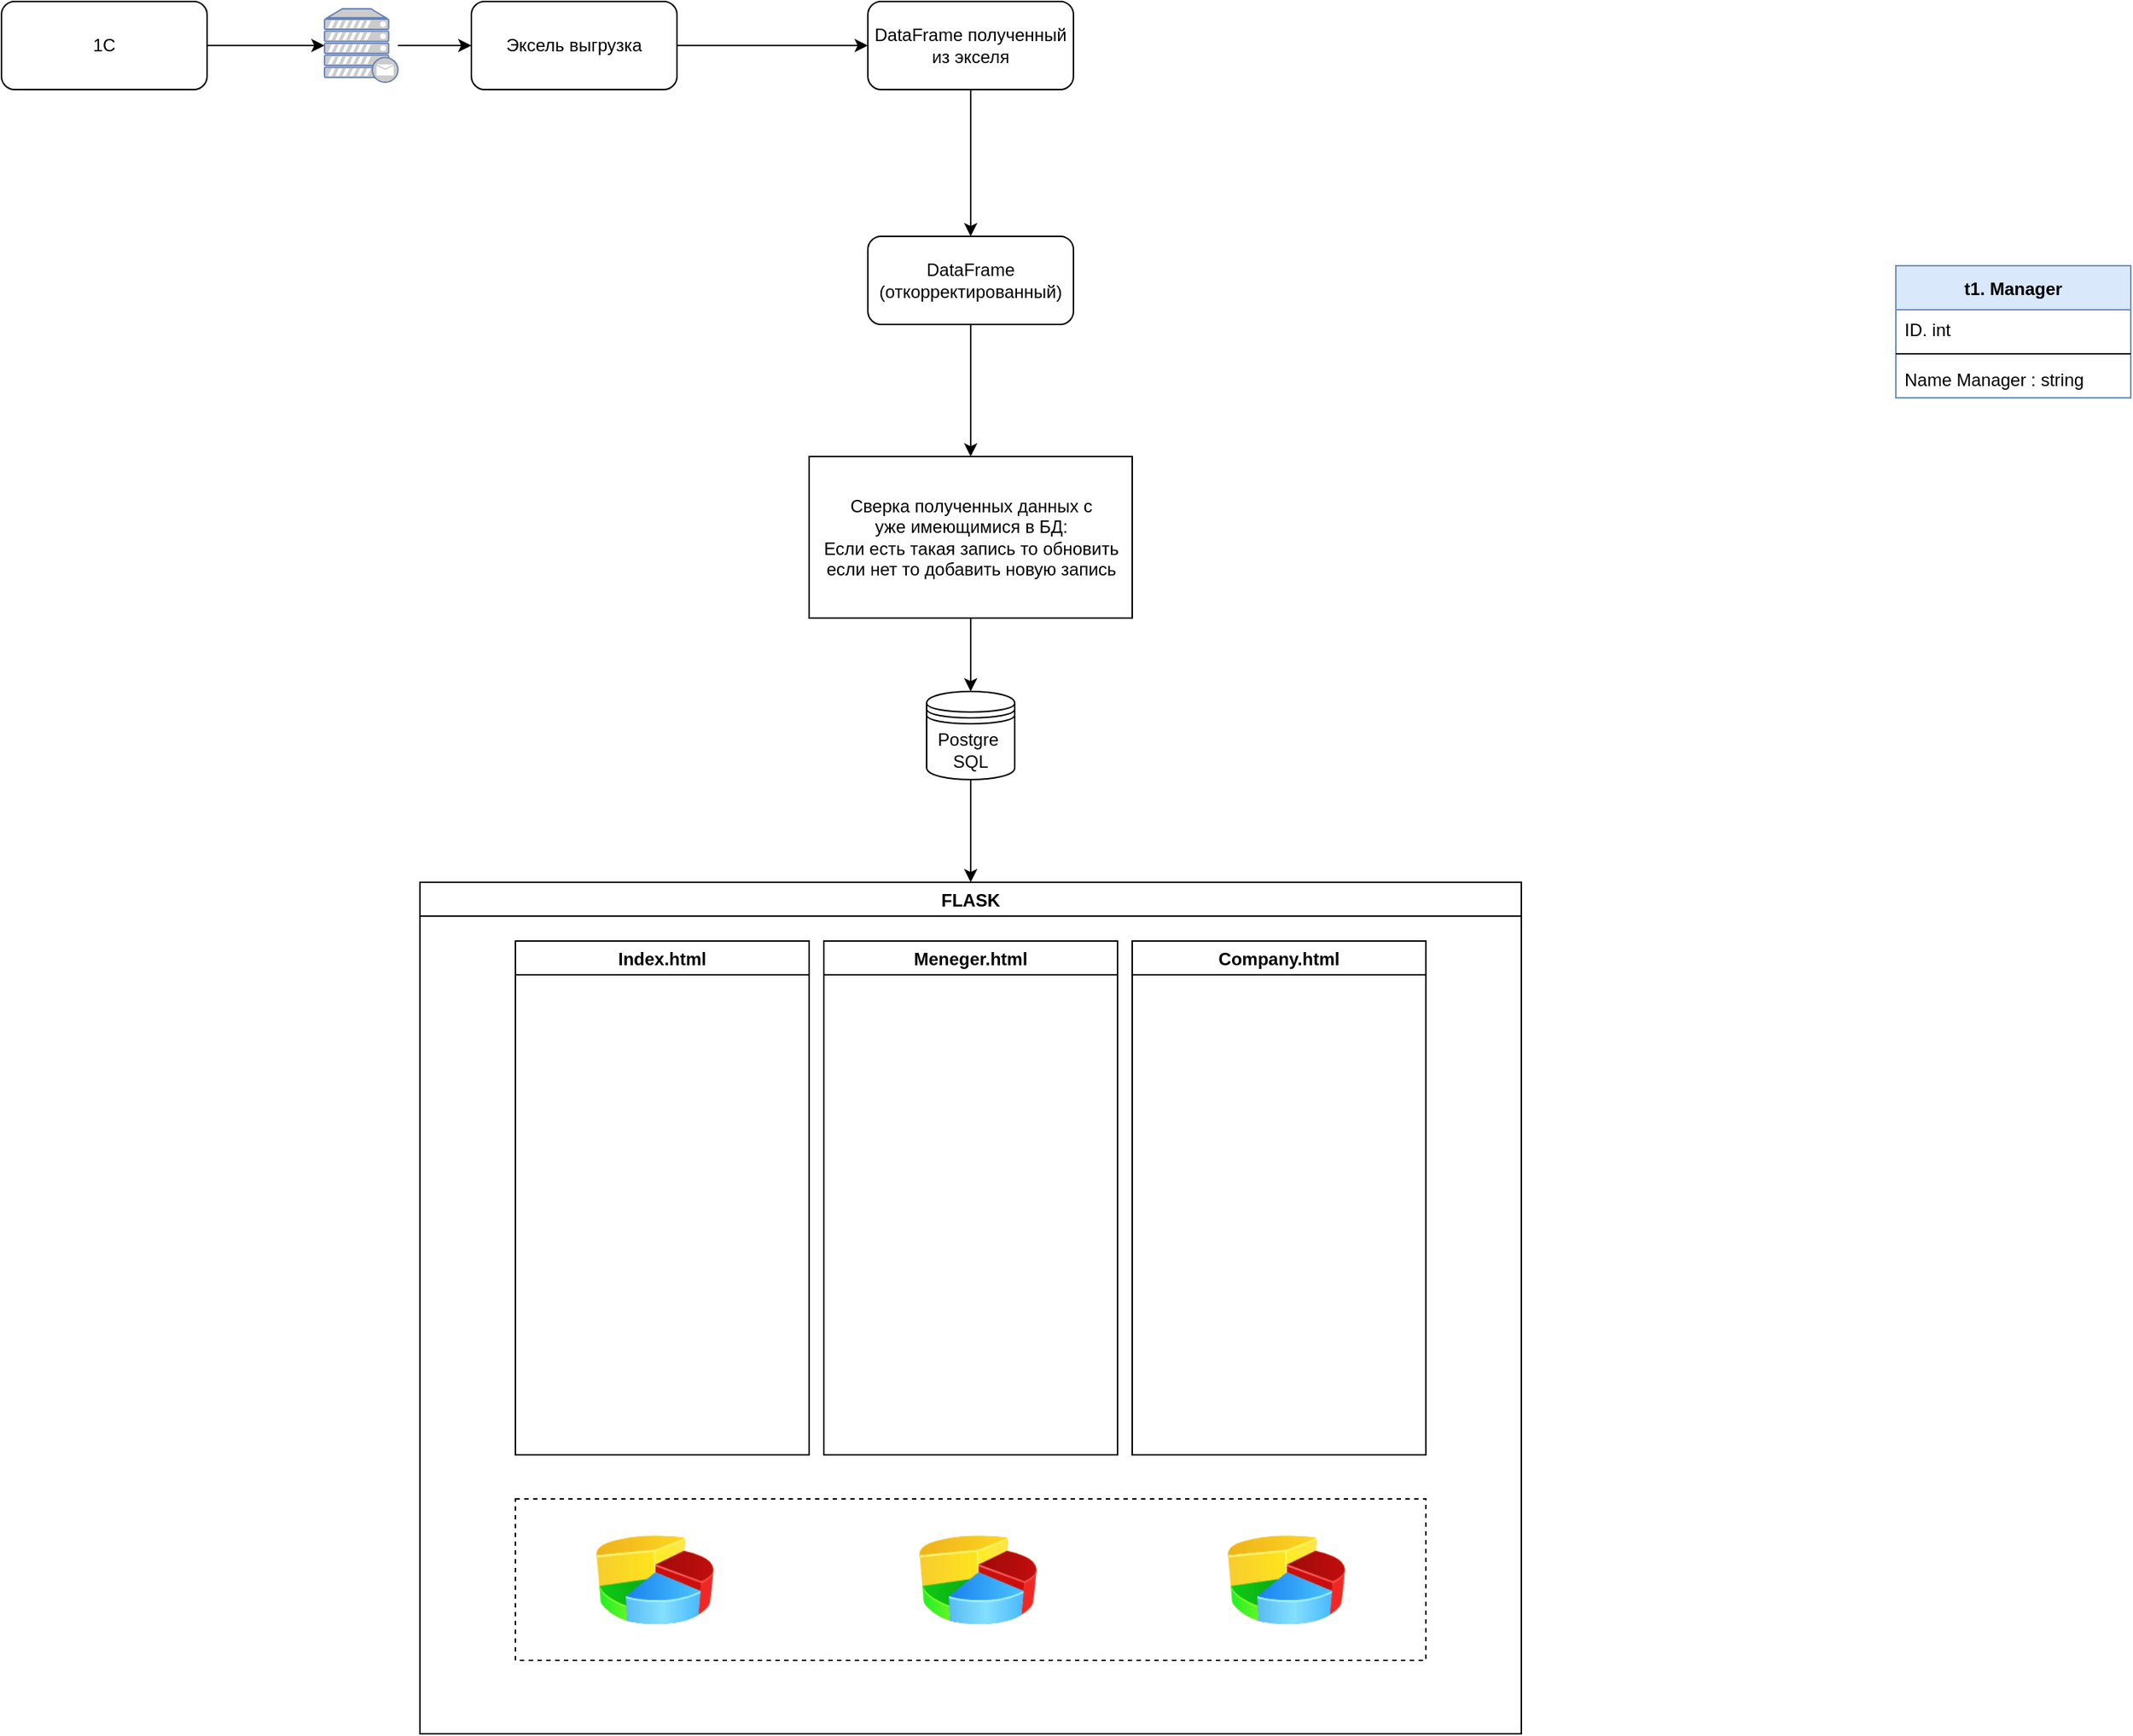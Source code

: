 <mxfile compressed="true" version="14.4.4" type="github"><diagram id="S66jSKxx7z_zQ9v8-6eH" name="Page-1"><mxGraphModel dx="2844" dy="1588" grid="1" gridSize="10" guides="1" tooltips="1" connect="1" arrows="1" fold="1" page="1" pageScale="1" pageWidth="3300" pageHeight="2339" math="0" shadow="0"><root><mxCell id="0"/><mxCell id="1" parent="0"/><mxCell id="_OypHm-8ZSetRFwL9MY3-178" value="FLASK" style="swimlane;" parent="1" vertex="1"><mxGeometry x="515" y="780" width="750" height="580" as="geometry"/></mxCell><mxCell id="_OypHm-8ZSetRFwL9MY3-127" value="Index.html" style="swimlane;" parent="_OypHm-8ZSetRFwL9MY3-178" vertex="1"><mxGeometry x="65" y="40" width="200" height="350" as="geometry"/></mxCell><mxCell id="_OypHm-8ZSetRFwL9MY3-173" value="Meneger.html" style="swimlane;" parent="_OypHm-8ZSetRFwL9MY3-178" vertex="1"><mxGeometry x="275" y="40" width="200" height="350" as="geometry"/></mxCell><mxCell id="_OypHm-8ZSetRFwL9MY3-174" value="Company.html" style="swimlane;startSize=23;" parent="_OypHm-8ZSetRFwL9MY3-178" vertex="1"><mxGeometry x="485" y="40" width="200" height="350" as="geometry"/></mxCell><mxCell id="_OypHm-8ZSetRFwL9MY3-179" value="" style="rounded=0;whiteSpace=wrap;html=1;dashed=1;" parent="_OypHm-8ZSetRFwL9MY3-178" vertex="1"><mxGeometry x="65" y="420" width="620" height="110" as="geometry"/></mxCell><mxCell id="_OypHm-8ZSetRFwL9MY3-175" value="" style="image;html=1;image=img/lib/clip_art/finance/Pie_Chart_128x128.png" parent="_OypHm-8ZSetRFwL9MY3-178" vertex="1"><mxGeometry x="120" y="435" width="80" height="80" as="geometry"/></mxCell><mxCell id="_OypHm-8ZSetRFwL9MY3-176" value="" style="image;html=1;image=img/lib/clip_art/finance/Pie_Chart_128x128.png" parent="_OypHm-8ZSetRFwL9MY3-178" vertex="1"><mxGeometry x="340" y="435" width="80" height="80" as="geometry"/></mxCell><mxCell id="_OypHm-8ZSetRFwL9MY3-177" value="" style="image;html=1;image=img/lib/clip_art/finance/Pie_Chart_128x128.png" parent="_OypHm-8ZSetRFwL9MY3-178" vertex="1"><mxGeometry x="550" y="435" width="80" height="80" as="geometry"/></mxCell><mxCell id="_OypHm-8ZSetRFwL9MY3-181" style="edgeStyle=orthogonalEdgeStyle;rounded=0;orthogonalLoop=1;jettySize=auto;html=1;exitX=0.5;exitY=1;exitDx=0;exitDy=0;entryX=0.5;entryY=0;entryDx=0;entryDy=0;" parent="1" source="_OypHm-8ZSetRFwL9MY3-180" target="_OypHm-8ZSetRFwL9MY3-178" edge="1"><mxGeometry relative="1" as="geometry"/></mxCell><mxCell id="_OypHm-8ZSetRFwL9MY3-180" value="Postgre&amp;nbsp;&lt;br&gt;SQL" style="shape=datastore;whiteSpace=wrap;html=1;" parent="1" vertex="1"><mxGeometry x="860" y="650" width="60" height="60" as="geometry"/></mxCell><mxCell id="_OypHm-8ZSetRFwL9MY3-184" style="edgeStyle=orthogonalEdgeStyle;rounded=0;orthogonalLoop=1;jettySize=auto;html=1;exitX=0.5;exitY=1;exitDx=0;exitDy=0;entryX=0.5;entryY=0;entryDx=0;entryDy=0;" parent="1" source="_OypHm-8ZSetRFwL9MY3-183" target="_OypHm-8ZSetRFwL9MY3-180" edge="1"><mxGeometry relative="1" as="geometry"/></mxCell><mxCell id="_OypHm-8ZSetRFwL9MY3-183" value="Сверка полученных данных с &lt;br&gt;уже имеющимися в БД:&lt;br&gt;Если есть такая запись то обновить&lt;br&gt;если нет то добавить новую запись" style="html=1;dashed=0;whitespace=wrap;" parent="1" vertex="1"><mxGeometry x="780" y="490" width="220" height="110" as="geometry"/></mxCell><mxCell id="_OypHm-8ZSetRFwL9MY3-194" style="edgeStyle=orthogonalEdgeStyle;rounded=0;orthogonalLoop=1;jettySize=auto;html=1;exitX=0.5;exitY=1;exitDx=0;exitDy=0;entryX=0.5;entryY=0;entryDx=0;entryDy=0;" parent="1" source="_OypHm-8ZSetRFwL9MY3-185" target="_OypHm-8ZSetRFwL9MY3-183" edge="1"><mxGeometry relative="1" as="geometry"/></mxCell><mxCell id="_OypHm-8ZSetRFwL9MY3-185" value="DataFrame (откорректированный)" style="rounded=1;whiteSpace=wrap;html=1;" parent="1" vertex="1"><mxGeometry x="820" y="340" width="140" height="60" as="geometry"/></mxCell><mxCell id="_OypHm-8ZSetRFwL9MY3-193" style="edgeStyle=orthogonalEdgeStyle;rounded=0;orthogonalLoop=1;jettySize=auto;html=1;exitX=0.5;exitY=1;exitDx=0;exitDy=0;" parent="1" source="_OypHm-8ZSetRFwL9MY3-186" target="_OypHm-8ZSetRFwL9MY3-185" edge="1"><mxGeometry relative="1" as="geometry"/></mxCell><mxCell id="_OypHm-8ZSetRFwL9MY3-186" value="DataFrame полученный из экселя" style="rounded=1;whiteSpace=wrap;html=1;" parent="1" vertex="1"><mxGeometry x="820" y="180" width="140" height="60" as="geometry"/></mxCell><mxCell id="_OypHm-8ZSetRFwL9MY3-192" style="edgeStyle=orthogonalEdgeStyle;rounded=0;orthogonalLoop=1;jettySize=auto;html=1;exitX=1;exitY=0.5;exitDx=0;exitDy=0;" parent="1" source="_OypHm-8ZSetRFwL9MY3-187" target="_OypHm-8ZSetRFwL9MY3-186" edge="1"><mxGeometry relative="1" as="geometry"/></mxCell><mxCell id="_OypHm-8ZSetRFwL9MY3-187" value="Эксель выгрузка" style="rounded=1;whiteSpace=wrap;html=1;" parent="1" vertex="1"><mxGeometry x="550" y="180" width="140" height="60" as="geometry"/></mxCell><mxCell id="_OypHm-8ZSetRFwL9MY3-191" style="edgeStyle=orthogonalEdgeStyle;rounded=0;orthogonalLoop=1;jettySize=auto;html=1;exitX=1;exitY=0.5;exitDx=0;exitDy=0;entryX=0;entryY=0.5;entryDx=0;entryDy=0;" parent="1" source="SnCNsDrvirpp07jm805C-19" target="_OypHm-8ZSetRFwL9MY3-187" edge="1"><mxGeometry relative="1" as="geometry"/></mxCell><mxCell id="_OypHm-8ZSetRFwL9MY3-188" value="1С" style="rounded=1;whiteSpace=wrap;html=1;" parent="1" vertex="1"><mxGeometry x="230" y="180" width="140" height="60" as="geometry"/></mxCell><object label="t1. Manager" id="SnCNsDrvirpp07jm805C-1"><mxCell style="swimlane;fontStyle=1;align=center;verticalAlign=middle;childLayout=stackLayout;horizontal=1;startSize=30;horizontalStack=0;resizeParent=1;resizeParentMax=0;resizeLast=0;collapsible=1;marginBottom=0;rounded=0;shadow=0;sketch=0;glass=0;swimlaneLine=1;fillColor=#dae8fc;arcSize=15;direction=east;fixDash=0;autosize=0;container=0;flipH=1;flipV=0;perimeterSpacing=0;strokeColor=#6C8EBF;" vertex="1" parent="1"><mxGeometry x="1520" y="360" width="160" height="90" as="geometry"><mxRectangle x="1510" y="440" width="100" height="26" as="alternateBounds"/></mxGeometry></mxCell></object><mxCell id="SnCNsDrvirpp07jm805C-2" value="ID. int" style="text;strokeColor=none;fillColor=none;align=left;verticalAlign=top;spacingLeft=4;spacingRight=4;overflow=hidden;rotatable=0;points=[[0,0.5],[1,0.5]];portConstraint=eastwest;" vertex="1" parent="SnCNsDrvirpp07jm805C-1"><mxGeometry y="30" width="160" height="26" as="geometry"/></mxCell><mxCell id="SnCNsDrvirpp07jm805C-3" value="" style="line;strokeWidth=1;fillColor=none;align=left;verticalAlign=middle;spacingTop=-1;spacingLeft=3;spacingRight=3;rotatable=0;labelPosition=right;points=[];portConstraint=eastwest;" vertex="1" parent="SnCNsDrvirpp07jm805C-1"><mxGeometry y="56" width="160" height="8" as="geometry"/></mxCell><mxCell id="SnCNsDrvirpp07jm805C-4" value="Name Manager : string" style="text;strokeColor=none;fillColor=none;align=left;verticalAlign=top;spacingLeft=4;spacingRight=4;overflow=hidden;rotatable=0;points=[[0,0.5],[1,0.5]];portConstraint=eastwest;" vertex="1" parent="SnCNsDrvirpp07jm805C-1"><mxGeometry y="64" width="160" height="26" as="geometry"/></mxCell><mxCell id="SnCNsDrvirpp07jm805C-19" value="" style="fontColor=#0066CC;verticalAlign=top;verticalLabelPosition=bottom;labelPosition=center;align=center;html=1;outlineConnect=0;fillColor=#CCCCCC;strokeColor=#6881B3;gradientColor=none;gradientDirection=north;strokeWidth=2;shape=mxgraph.networks.mail_server;rounded=0;shadow=0;glass=0;sketch=0;" vertex="1" parent="1"><mxGeometry x="450" y="185" width="50" height="50" as="geometry"/></mxCell><mxCell id="SnCNsDrvirpp07jm805C-21" style="edgeStyle=orthogonalEdgeStyle;rounded=0;orthogonalLoop=1;jettySize=auto;html=1;exitX=1;exitY=0.5;exitDx=0;exitDy=0;entryX=0;entryY=0.5;entryDx=0;entryDy=0;" edge="1" parent="1" source="_OypHm-8ZSetRFwL9MY3-188" target="SnCNsDrvirpp07jm805C-19"><mxGeometry relative="1" as="geometry"><mxPoint x="370" y="210.0" as="sourcePoint"/><mxPoint x="550" y="210.0" as="targetPoint"/></mxGeometry></mxCell></root></mxGraphModel></diagram></mxfile>